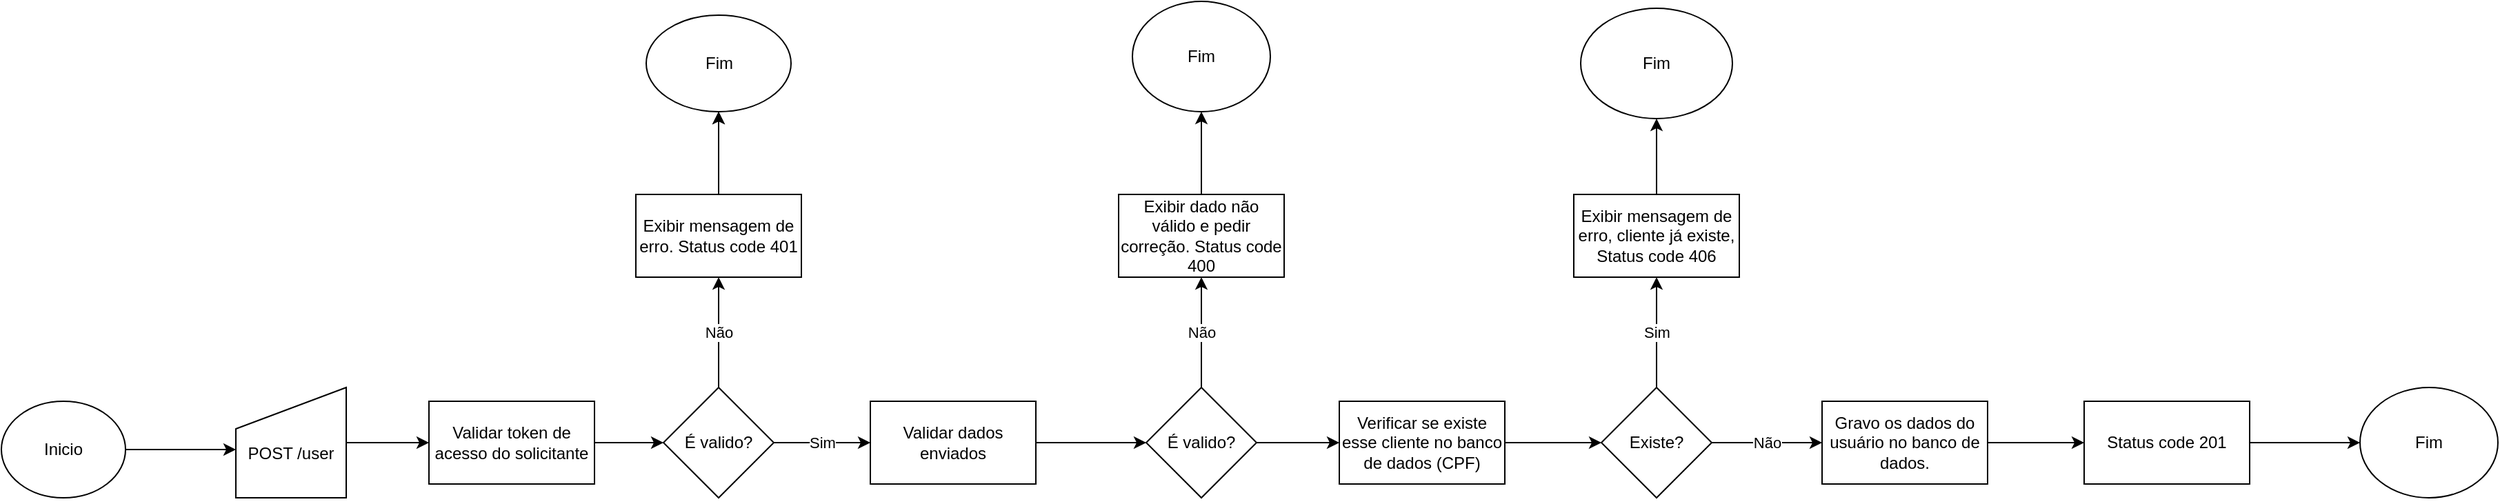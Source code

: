 <mxfile version="20.8.20" type="github"><diagram name="Página-1" id="kOHLJlNuCr2DkZhHDNMt"><mxGraphModel dx="1909" dy="1415" grid="1" gridSize="10" guides="1" tooltips="1" connect="1" arrows="1" fold="1" page="0" pageScale="1" pageWidth="827" pageHeight="1169" math="0" shadow="0"><root><mxCell id="0"/><mxCell id="1" parent="0"/><mxCell id="FwRqSeAvVCX0N9yYOzmg-3" value="" style="edgeStyle=orthogonalEdgeStyle;rounded=0;orthogonalLoop=1;jettySize=auto;html=1;" edge="1" parent="1" source="FwRqSeAvVCX0N9yYOzmg-1"><mxGeometry relative="1" as="geometry"><mxPoint x="220" y="85" as="targetPoint"/></mxGeometry></mxCell><mxCell id="FwRqSeAvVCX0N9yYOzmg-1" value="Inicio" style="ellipse;whiteSpace=wrap;html=1;" vertex="1" parent="1"><mxGeometry x="50" y="50" width="90" height="70" as="geometry"/></mxCell><mxCell id="FwRqSeAvVCX0N9yYOzmg-4" style="edgeStyle=orthogonalEdgeStyle;rounded=0;orthogonalLoop=1;jettySize=auto;html=1;exitX=0.5;exitY=1;exitDx=0;exitDy=0;" edge="1" parent="1"><mxGeometry relative="1" as="geometry"><mxPoint x="270" y="115" as="sourcePoint"/><mxPoint x="270" y="115" as="targetPoint"/></mxGeometry></mxCell><mxCell id="FwRqSeAvVCX0N9yYOzmg-8" value="" style="edgeStyle=orthogonalEdgeStyle;rounded=0;orthogonalLoop=1;jettySize=auto;html=1;" edge="1" parent="1" source="FwRqSeAvVCX0N9yYOzmg-6" target="FwRqSeAvVCX0N9yYOzmg-7"><mxGeometry relative="1" as="geometry"/></mxCell><object label="&lt;div&gt;&lt;br&gt;&lt;/div&gt;&lt;div&gt;POST /user&lt;/div&gt;" tooltip="//JSON PSICOLOGO&#xA;{&#xA;    &quot;email&quot;: &quot;string&quot;,&#xA;    &quot;password&quot;: &quot;string&quot;,&#xA;    &quot;cpfCnpj&quot;: &quot;string&quot;,&#xA;    &quot;fullName&quot;: &quot;string&quot;,&#xA;    &quot;address&quot;: &quot;string&quot;,&#xA;    &quot;phone&quot;: 5527999674464&#xA;&#xA;}&#xA;&#xA;//JSON CLIENTE&#xA;&#xA;{&#xA;    &quot;cpfCnpj&quot;: &quot;string&quot;,&#xA;    &quot;fullName&quot;: &quot;string&quot;,&#xA;    &quot;address&quot;: &quot;string&quot;,&#xA;    &quot;phone&quot;: 5527999674464,&#xA;    &quot;email&quot;: &quot;string&quot;,&#xA;    &quot;pricePerSession&quot;: 100.00,&#xA;    &quot;monthlyPrice&quot;: false,   &#xA;    &quot;discount&quot;: 50.00&#xA;}&#xA;&#xA;" id="FwRqSeAvVCX0N9yYOzmg-6"><mxCell style="shape=manualInput;whiteSpace=wrap;html=1;" vertex="1" parent="1"><mxGeometry x="220" y="40" width="80" height="80" as="geometry"/></mxCell></object><mxCell id="FwRqSeAvVCX0N9yYOzmg-10" value="" style="edgeStyle=orthogonalEdgeStyle;rounded=0;orthogonalLoop=1;jettySize=auto;html=1;" edge="1" parent="1" source="FwRqSeAvVCX0N9yYOzmg-7" target="FwRqSeAvVCX0N9yYOzmg-9"><mxGeometry relative="1" as="geometry"/></mxCell><mxCell id="FwRqSeAvVCX0N9yYOzmg-7" value="Validar token de acesso do solicitante" style="whiteSpace=wrap;html=1;" vertex="1" parent="1"><mxGeometry x="360" y="50" width="120" height="60" as="geometry"/></mxCell><mxCell id="FwRqSeAvVCX0N9yYOzmg-12" value="Não" style="edgeStyle=orthogonalEdgeStyle;rounded=0;orthogonalLoop=1;jettySize=auto;html=1;" edge="1" parent="1" source="FwRqSeAvVCX0N9yYOzmg-9" target="FwRqSeAvVCX0N9yYOzmg-11"><mxGeometry relative="1" as="geometry"/></mxCell><mxCell id="FwRqSeAvVCX0N9yYOzmg-17" value="Sim" style="edgeStyle=orthogonalEdgeStyle;rounded=0;orthogonalLoop=1;jettySize=auto;html=1;" edge="1" parent="1" source="FwRqSeAvVCX0N9yYOzmg-9" target="FwRqSeAvVCX0N9yYOzmg-16"><mxGeometry relative="1" as="geometry"/></mxCell><mxCell id="FwRqSeAvVCX0N9yYOzmg-9" value="É valido?" style="rhombus;whiteSpace=wrap;html=1;" vertex="1" parent="1"><mxGeometry x="530" y="40" width="80" height="80" as="geometry"/></mxCell><mxCell id="FwRqSeAvVCX0N9yYOzmg-14" value="" style="edgeStyle=orthogonalEdgeStyle;rounded=0;orthogonalLoop=1;jettySize=auto;html=1;" edge="1" parent="1" source="FwRqSeAvVCX0N9yYOzmg-11" target="FwRqSeAvVCX0N9yYOzmg-13"><mxGeometry relative="1" as="geometry"/></mxCell><mxCell id="FwRqSeAvVCX0N9yYOzmg-15" value="" style="edgeStyle=orthogonalEdgeStyle;rounded=0;orthogonalLoop=1;jettySize=auto;html=1;" edge="1" parent="1" source="FwRqSeAvVCX0N9yYOzmg-11" target="FwRqSeAvVCX0N9yYOzmg-13"><mxGeometry relative="1" as="geometry"/></mxCell><mxCell id="FwRqSeAvVCX0N9yYOzmg-11" value="Exibir mensagem de erro. Status code 401" style="whiteSpace=wrap;html=1;" vertex="1" parent="1"><mxGeometry x="510" y="-100" width="120" height="60" as="geometry"/></mxCell><mxCell id="FwRqSeAvVCX0N9yYOzmg-13" value="Fim" style="ellipse;whiteSpace=wrap;html=1;" vertex="1" parent="1"><mxGeometry x="517.5" y="-230" width="105" height="70" as="geometry"/></mxCell><mxCell id="FwRqSeAvVCX0N9yYOzmg-19" value="" style="edgeStyle=orthogonalEdgeStyle;rounded=0;orthogonalLoop=1;jettySize=auto;html=1;" edge="1" parent="1" source="FwRqSeAvVCX0N9yYOzmg-16" target="FwRqSeAvVCX0N9yYOzmg-18"><mxGeometry relative="1" as="geometry"/></mxCell><mxCell id="FwRqSeAvVCX0N9yYOzmg-16" value="Validar dados enviados" style="whiteSpace=wrap;html=1;" vertex="1" parent="1"><mxGeometry x="680" y="50" width="120" height="60" as="geometry"/></mxCell><mxCell id="FwRqSeAvVCX0N9yYOzmg-21" value="Não" style="edgeStyle=orthogonalEdgeStyle;rounded=0;orthogonalLoop=1;jettySize=auto;html=1;" edge="1" parent="1" source="FwRqSeAvVCX0N9yYOzmg-18" target="FwRqSeAvVCX0N9yYOzmg-20"><mxGeometry relative="1" as="geometry"/></mxCell><mxCell id="FwRqSeAvVCX0N9yYOzmg-27" value="" style="edgeStyle=orthogonalEdgeStyle;rounded=0;orthogonalLoop=1;jettySize=auto;html=1;" edge="1" parent="1" source="FwRqSeAvVCX0N9yYOzmg-18" target="FwRqSeAvVCX0N9yYOzmg-26"><mxGeometry relative="1" as="geometry"/></mxCell><mxCell id="FwRqSeAvVCX0N9yYOzmg-18" value="É valido?" style="rhombus;whiteSpace=wrap;html=1;" vertex="1" parent="1"><mxGeometry x="880" y="40" width="80" height="80" as="geometry"/></mxCell><mxCell id="FwRqSeAvVCX0N9yYOzmg-25" value="" style="edgeStyle=orthogonalEdgeStyle;rounded=0;orthogonalLoop=1;jettySize=auto;html=1;" edge="1" parent="1" source="FwRqSeAvVCX0N9yYOzmg-20" target="FwRqSeAvVCX0N9yYOzmg-24"><mxGeometry relative="1" as="geometry"/></mxCell><mxCell id="FwRqSeAvVCX0N9yYOzmg-20" value="Exibir dado não válido e pedir correção. Status code 400" style="whiteSpace=wrap;html=1;" vertex="1" parent="1"><mxGeometry x="860" y="-100" width="120" height="60" as="geometry"/></mxCell><mxCell id="FwRqSeAvVCX0N9yYOzmg-24" value="Fim" style="ellipse;whiteSpace=wrap;html=1;" vertex="1" parent="1"><mxGeometry x="870" y="-240" width="100" height="80" as="geometry"/></mxCell><mxCell id="FwRqSeAvVCX0N9yYOzmg-29" value="" style="edgeStyle=orthogonalEdgeStyle;rounded=0;orthogonalLoop=1;jettySize=auto;html=1;" edge="1" parent="1" source="FwRqSeAvVCX0N9yYOzmg-26" target="FwRqSeAvVCX0N9yYOzmg-28"><mxGeometry relative="1" as="geometry"/></mxCell><mxCell id="FwRqSeAvVCX0N9yYOzmg-26" value="Verificar se existe esse cliente no banco de dados (CPF)" style="whiteSpace=wrap;html=1;" vertex="1" parent="1"><mxGeometry x="1020" y="50" width="120" height="60" as="geometry"/></mxCell><mxCell id="FwRqSeAvVCX0N9yYOzmg-31" value="Não" style="edgeStyle=orthogonalEdgeStyle;rounded=0;orthogonalLoop=1;jettySize=auto;html=1;" edge="1" parent="1" source="FwRqSeAvVCX0N9yYOzmg-28" target="FwRqSeAvVCX0N9yYOzmg-30"><mxGeometry relative="1" as="geometry"/></mxCell><mxCell id="FwRqSeAvVCX0N9yYOzmg-33" value="Sim" style="edgeStyle=orthogonalEdgeStyle;rounded=0;orthogonalLoop=1;jettySize=auto;html=1;" edge="1" parent="1" source="FwRqSeAvVCX0N9yYOzmg-28" target="FwRqSeAvVCX0N9yYOzmg-32"><mxGeometry relative="1" as="geometry"/></mxCell><mxCell id="FwRqSeAvVCX0N9yYOzmg-28" value="Existe?" style="rhombus;whiteSpace=wrap;html=1;" vertex="1" parent="1"><mxGeometry x="1210" y="40" width="80" height="80" as="geometry"/></mxCell><mxCell id="FwRqSeAvVCX0N9yYOzmg-37" value="" style="edgeStyle=orthogonalEdgeStyle;rounded=0;orthogonalLoop=1;jettySize=auto;html=1;" edge="1" parent="1" source="FwRqSeAvVCX0N9yYOzmg-30" target="FwRqSeAvVCX0N9yYOzmg-36"><mxGeometry relative="1" as="geometry"/></mxCell><mxCell id="FwRqSeAvVCX0N9yYOzmg-30" value="Gravo os dados do usuário no banco de dados." style="whiteSpace=wrap;html=1;" vertex="1" parent="1"><mxGeometry x="1370" y="50" width="120" height="60" as="geometry"/></mxCell><mxCell id="FwRqSeAvVCX0N9yYOzmg-35" value="" style="edgeStyle=orthogonalEdgeStyle;rounded=0;orthogonalLoop=1;jettySize=auto;html=1;" edge="1" parent="1" source="FwRqSeAvVCX0N9yYOzmg-32" target="FwRqSeAvVCX0N9yYOzmg-34"><mxGeometry relative="1" as="geometry"/></mxCell><mxCell id="FwRqSeAvVCX0N9yYOzmg-32" value="Exibir mensagem de erro, cliente já existe, Status code 406" style="whiteSpace=wrap;html=1;" vertex="1" parent="1"><mxGeometry x="1190" y="-100" width="120" height="60" as="geometry"/></mxCell><mxCell id="FwRqSeAvVCX0N9yYOzmg-34" value="Fim" style="ellipse;whiteSpace=wrap;html=1;" vertex="1" parent="1"><mxGeometry x="1195" y="-235" width="110" height="80" as="geometry"/></mxCell><mxCell id="FwRqSeAvVCX0N9yYOzmg-39" value="" style="edgeStyle=orthogonalEdgeStyle;rounded=0;orthogonalLoop=1;jettySize=auto;html=1;" edge="1" parent="1" source="FwRqSeAvVCX0N9yYOzmg-36" target="FwRqSeAvVCX0N9yYOzmg-38"><mxGeometry relative="1" as="geometry"/></mxCell><mxCell id="FwRqSeAvVCX0N9yYOzmg-36" value="Status code 201" style="whiteSpace=wrap;html=1;" vertex="1" parent="1"><mxGeometry x="1560" y="50" width="120" height="60" as="geometry"/></mxCell><mxCell id="FwRqSeAvVCX0N9yYOzmg-38" value="Fim" style="ellipse;whiteSpace=wrap;html=1;" vertex="1" parent="1"><mxGeometry x="1760" y="40" width="100" height="80" as="geometry"/></mxCell></root></mxGraphModel></diagram></mxfile>